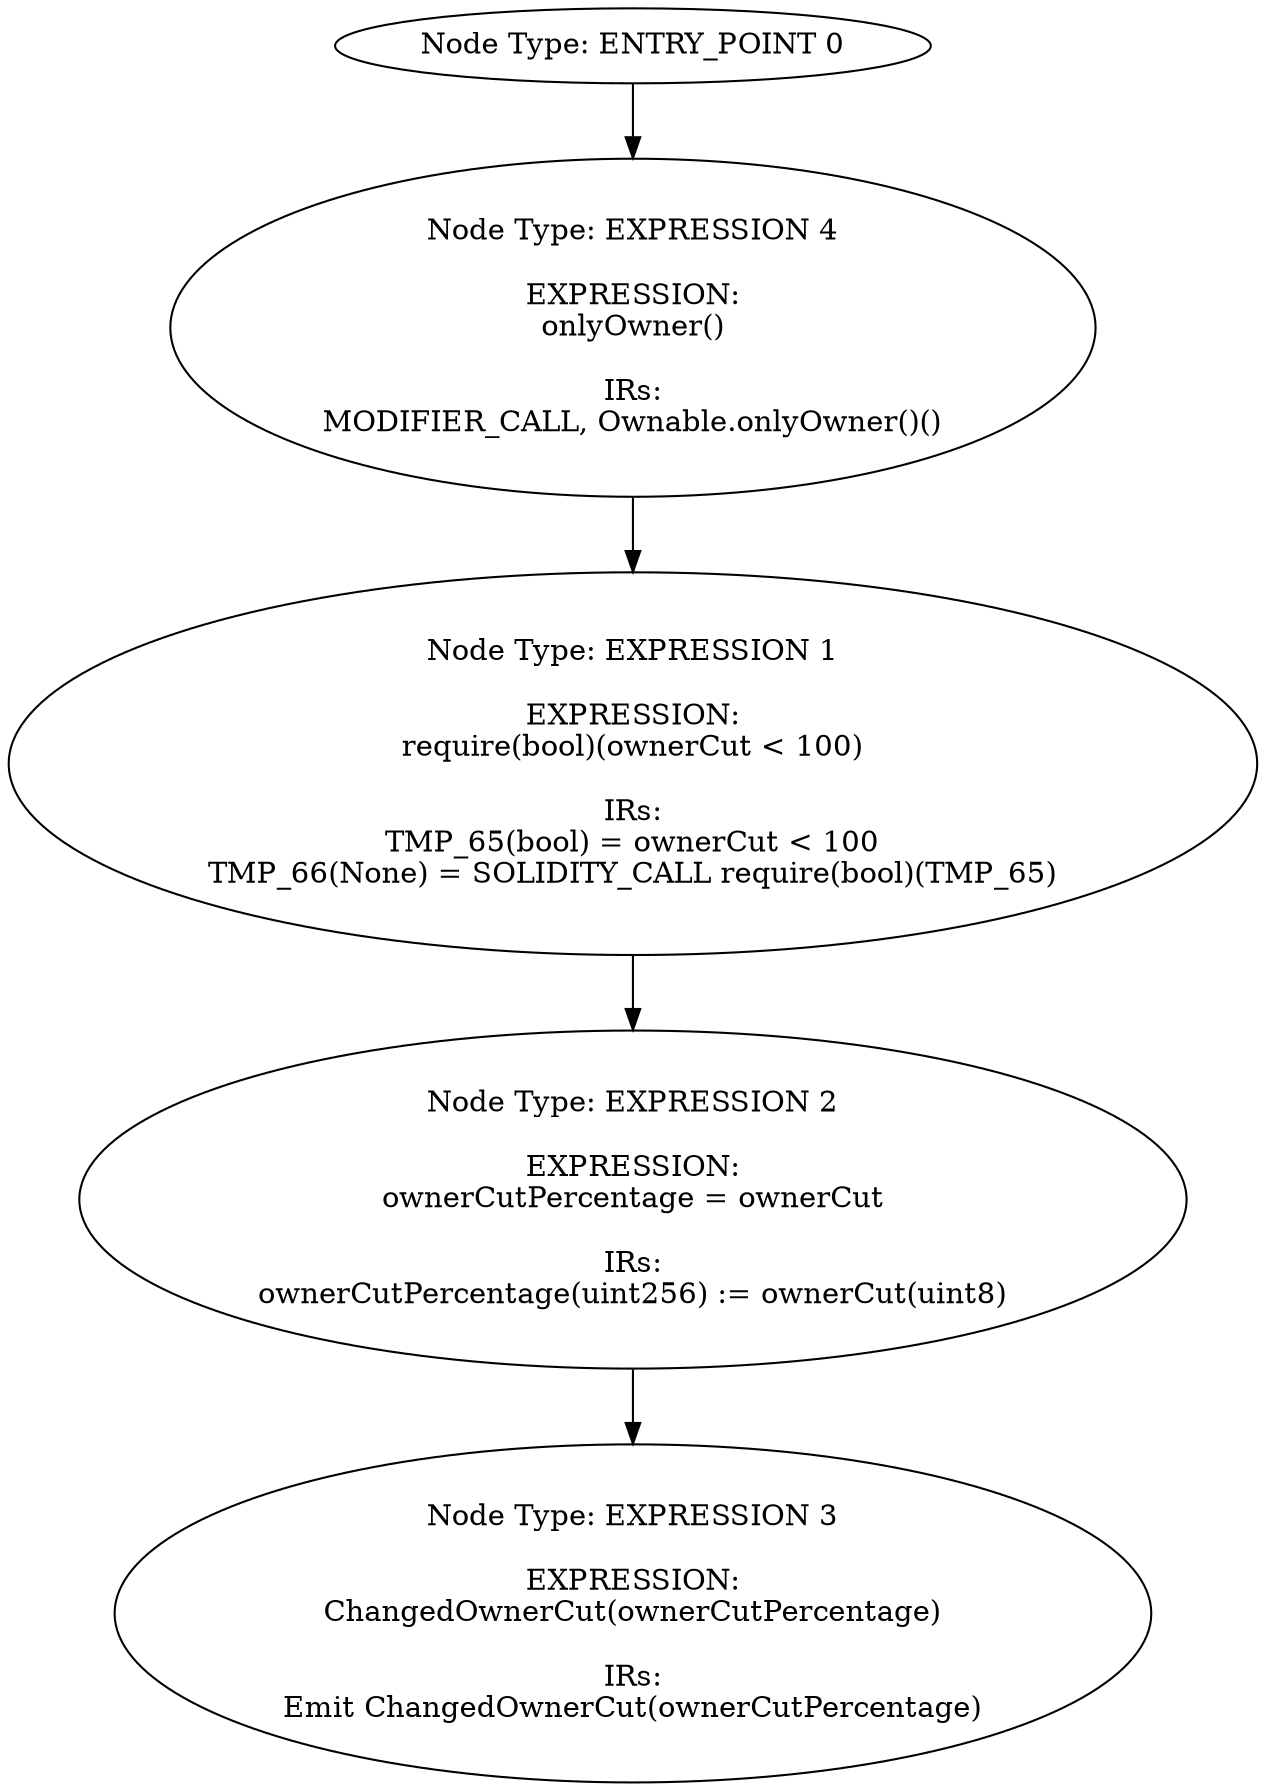 digraph{
0[label="Node Type: ENTRY_POINT 0
"];
0->4;
1[label="Node Type: EXPRESSION 1

EXPRESSION:
require(bool)(ownerCut < 100)

IRs:
TMP_65(bool) = ownerCut < 100
TMP_66(None) = SOLIDITY_CALL require(bool)(TMP_65)"];
1->2;
2[label="Node Type: EXPRESSION 2

EXPRESSION:
ownerCutPercentage = ownerCut

IRs:
ownerCutPercentage(uint256) := ownerCut(uint8)"];
2->3;
3[label="Node Type: EXPRESSION 3

EXPRESSION:
ChangedOwnerCut(ownerCutPercentage)

IRs:
Emit ChangedOwnerCut(ownerCutPercentage)"];
4[label="Node Type: EXPRESSION 4

EXPRESSION:
onlyOwner()

IRs:
MODIFIER_CALL, Ownable.onlyOwner()()"];
4->1;
}
